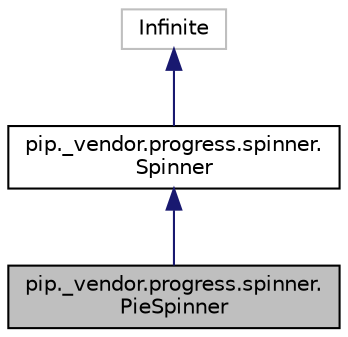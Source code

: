 digraph "pip._vendor.progress.spinner.PieSpinner"
{
 // LATEX_PDF_SIZE
  edge [fontname="Helvetica",fontsize="10",labelfontname="Helvetica",labelfontsize="10"];
  node [fontname="Helvetica",fontsize="10",shape=record];
  Node1 [label="pip._vendor.progress.spinner.\lPieSpinner",height=0.2,width=0.4,color="black", fillcolor="grey75", style="filled", fontcolor="black",tooltip=" "];
  Node2 -> Node1 [dir="back",color="midnightblue",fontsize="10",style="solid",fontname="Helvetica"];
  Node2 [label="pip._vendor.progress.spinner.\lSpinner",height=0.2,width=0.4,color="black", fillcolor="white", style="filled",URL="$classpip_1_1__vendor_1_1progress_1_1spinner_1_1Spinner.html",tooltip=" "];
  Node3 -> Node2 [dir="back",color="midnightblue",fontsize="10",style="solid",fontname="Helvetica"];
  Node3 [label="Infinite",height=0.2,width=0.4,color="grey75", fillcolor="white", style="filled",tooltip=" "];
}
